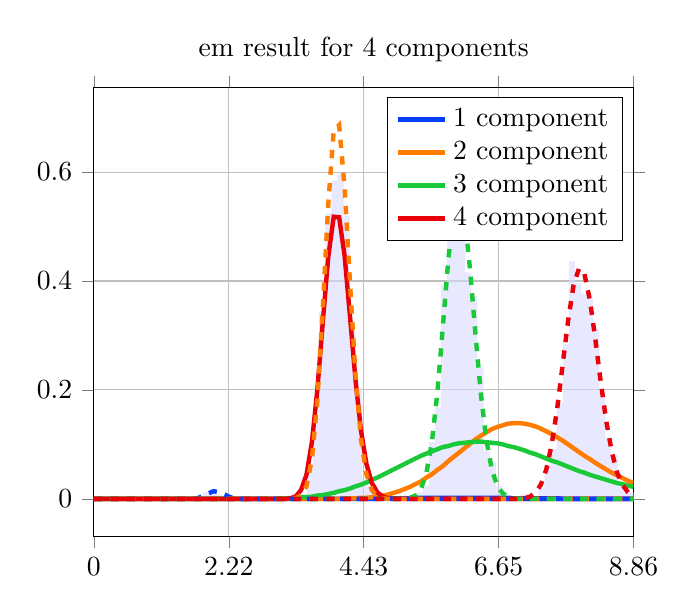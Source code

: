 \begin{tikzpicture}
\begin{axis}[title={em result for 4 components}, yticklabel style={/pgf/number format/fixed,
            /pgf/number format/precision=3}, grid={major}, yminorgrids={true}, tick align={outside}, xtick={0.0,2.216,4.431,6.647,8.862}, xmin={0.0}, xmax={8.862}, scaled y ticks={false}]
    \addplot[ybar interval, fill={blue!15}, forget plot, opacity={0.6}, draw={none}, bar width={5.0e-6}]
        table[row sep={\\}]
        {
            \\
            1.8  0.012  \\
            1.9  0.008  \\
            2.0  0.008  \\
            2.1  0.004  \\
            2.2  0.004  \\
            2.3  0.0  \\
            2.4  0.0  \\
            2.5  0.0  \\
            2.6  0.0  \\
            2.7  0.0  \\
            2.8  0.0  \\
            2.9  0.0  \\
            3.0  0.0  \\
            3.1  0.0  \\
            3.2  0.004  \\
            3.3  0.004  \\
            3.4  0.008  \\
            3.5  0.064  \\
            3.6  0.148  \\
            3.7  0.344  \\
            3.8  0.524  \\
            3.9  0.584  \\
            4.0  0.596  \\
            4.1  0.52  \\
            4.2  0.308  \\
            4.3  0.204  \\
            4.4  0.036  \\
            4.5  0.024  \\
            4.6  0.008  \\
            4.7  0.0  \\
            4.8  0.0  \\
            4.9  0.0  \\
            5.0  0.0  \\
            5.1  0.0  \\
            5.2  0.0  \\
            5.3  0.012  \\
            5.4  0.024  \\
            5.5  0.104  \\
            5.6  0.168  \\
            5.7  0.392  \\
            5.8  0.5  \\
            5.9  0.596  \\
            6.0  0.592  \\
            6.1  0.416  \\
            6.2  0.372  \\
            6.3  0.24  \\
            6.4  0.088  \\
            6.5  0.068  \\
            6.6  0.024  \\
            6.7  0.004  \\
            6.8  0.0  \\
            6.9  0.0  \\
            7.0  0.008  \\
            7.1  0.008  \\
            7.2  0.0  \\
            7.3  0.02  \\
            7.4  0.06  \\
            7.5  0.092  \\
            7.6  0.176  \\
            7.7  0.284  \\
            7.8  0.436  \\
            7.9  0.396  \\
            8.0  0.376  \\
            8.1  0.368  \\
            8.2  0.312  \\
            8.3  0.196  \\
            8.4  0.112  \\
            8.5  0.08  \\
            8.6  0.028  \\
            8.7  0.024  \\
            8.8  0.012  \\
            8.9  0.0  \\
        }
        ;
    \addplot[style={{ultra thick}}, color={rgb,1:red,0.008;green,0.243;blue,1.0}]
        table[row sep={\\}]
        {
            \\
            0.0  0.0  \\
            0.09  6.483e-77  \\
            0.179  1.878e-61  \\
            0.269  1.508e-52  \\
            0.358  2.5e-46  \\
            0.448  1.402e-41  \\
            0.537  9.219e-38  \\
            0.627  1.382e-34  \\
            0.716  7.024e-32  \\
            0.806  1.562e-29  \\
            0.895  1.809e-27  \\
            0.985  1.236e-25  \\
            1.074  5.466e-24  \\
            1.164  1.676e-22  \\
            1.253  3.766e-21  \\
            1.343  6.466e-20  \\
            1.432  8.79e-19  \\
            1.522  9.729e-18  \\
            1.611  8.977e-17  \\
            1.701  7.043e-16  \\
            1.79  4.777e-15  \\
            1.88  2.841e-14  \\
            1.969  1.5e-13  \\
            2.059  7.104e-13  \\
            2.148  3.047e-12  \\
            2.238  1.193e-11  \\
            2.327  4.293e-11  \\
            2.417  1.43e-10  \\
            2.506  4.43e-10  \\
            2.596  1.284e-9  \\
            2.685  3.495e-9  \\
            2.775  8.974e-9  \\
            2.864  2.182e-8  \\
            2.954  5.041e-8  \\
            3.044  1.11e-7  \\
            3.133  2.334e-7  \\
            3.223  4.704e-7  \\
            3.312  9.103e-7  \\
            3.402  1.695e-6  \\
            3.491  3.045e-6  \\
            3.581  5.283e-6  \\
            3.67  8.869e-6  \\
            3.76  1.443e-5  \\
            3.849  2.28e-5  \\
            3.939  3.501e-5  \\
            4.028  5.231e-5  \\
            4.118  7.617e-5  \\
            4.207  0.0  \\
            4.297  0.0  \\
            4.386  0.0  \\
            4.476  0.0  \\
            4.565  0.0  \\
            4.655  0.0  \\
            4.744  0.001  \\
            4.834  0.001  \\
            4.923  0.001  \\
            5.013  0.001  \\
            5.102  0.001  \\
            5.192  0.001  \\
            5.281  0.001  \\
            5.371  0.002  \\
            5.46  0.002  \\
            5.55  0.002  \\
            5.639  0.002  \\
            5.729  0.002  \\
            5.819  0.002  \\
            5.908  0.002  \\
            5.998  0.002  \\
            6.087  0.002  \\
            6.177  0.002  \\
            6.266  0.002  \\
            6.356  0.002  \\
            6.445  0.002  \\
            6.535  0.002  \\
            6.624  0.002  \\
            6.714  0.002  \\
            6.803  0.002  \\
            6.893  0.001  \\
            6.982  0.001  \\
            7.072  0.001  \\
            7.161  0.001  \\
            7.251  0.001  \\
            7.34  0.001  \\
            7.43  0.001  \\
            7.519  0.001  \\
            7.609  0.001  \\
            7.698  0.0  \\
            7.788  0.0  \\
            7.877  0.0  \\
            7.967  0.0  \\
            8.056  0.0  \\
            8.146  0.0  \\
            8.235  0.0  \\
            8.325  0.0  \\
            8.414  9.06e-5  \\
            8.504  7.253e-5  \\
            8.593  5.773e-5  \\
            8.683  4.569e-5  \\
            8.773  3.596e-5  \\
            8.862  2.814e-5  \\
        }
        ;
    \addlegendentry {1 component}
    \addplot[style={{ultra thick}}, color={rgb,1:red,1.0;green,0.486;blue,0.0}]
        table[row sep={\\}]
        {
            \\
            0.0  0.0  \\
            0.09  5.366e-72  \\
            0.179  9.316e-58  \\
            0.269  1.538e-49  \\
            0.358  8.688e-44  \\
            0.448  2.188e-39  \\
            0.537  7.702e-36  \\
            0.627  6.974e-33  \\
            0.716  2.337e-30  \\
            0.806  3.667e-28  \\
            0.895  3.161e-26  \\
            0.985  1.679e-24  \\
            1.074  5.978e-23  \\
            1.164  1.521e-21  \\
            1.253  2.907e-20  \\
            1.343  4.343e-19  \\
            1.432  5.234e-18  \\
            1.522  5.223e-17  \\
            1.611  4.41e-16  \\
            1.701  3.209e-15  \\
            1.79  2.042e-14  \\
            1.88  1.152e-13  \\
            1.969  5.826e-13  \\
            2.059  2.666e-12  \\
            2.148  1.114e-11  \\
            2.238  4.28e-11  \\
            2.327  1.522e-10  \\
            2.417  5.042e-10  \\
            2.506  1.563e-9  \\
            2.596  4.556e-9  \\
            2.685  1.254e-8  \\
            2.775  3.272e-8  \\
            2.864  8.118e-8  \\
            2.954  1.921e-7  \\
            3.044  4.351e-7  \\
            3.133  9.451e-7  \\
            3.223  1.973e-6  \\
            3.312  3.97e-6  \\
            3.402  7.712e-6  \\
            3.491  1.449e-5  \\
            3.581  2.636e-5  \\
            3.67  4.655e-5  \\
            3.76  7.988e-5  \\
            3.849  0.0  \\
            3.939  0.0  \\
            4.028  0.0  \\
            4.118  0.001  \\
            4.207  0.001  \\
            4.297  0.001  \\
            4.386  0.002  \\
            4.476  0.002  \\
            4.565  0.003  \\
            4.655  0.005  \\
            4.744  0.006  \\
            4.834  0.008  \\
            4.923  0.011  \\
            5.013  0.014  \\
            5.102  0.018  \\
            5.192  0.022  \\
            5.281  0.027  \\
            5.371  0.032  \\
            5.46  0.039  \\
            5.55  0.045  \\
            5.639  0.053  \\
            5.729  0.06  \\
            5.819  0.069  \\
            5.908  0.077  \\
            5.998  0.085  \\
            6.087  0.093  \\
            6.177  0.101  \\
            6.266  0.109  \\
            6.356  0.116  \\
            6.445  0.122  \\
            6.535  0.128  \\
            6.624  0.132  \\
            6.714  0.135  \\
            6.803  0.138  \\
            6.893  0.139  \\
            6.982  0.139  \\
            7.072  0.138  \\
            7.161  0.136  \\
            7.251  0.133  \\
            7.34  0.129  \\
            7.43  0.124  \\
            7.519  0.119  \\
            7.609  0.113  \\
            7.698  0.107  \\
            7.788  0.1  \\
            7.877  0.093  \\
            7.967  0.086  \\
            8.056  0.079  \\
            8.146  0.073  \\
            8.235  0.066  \\
            8.325  0.06  \\
            8.414  0.054  \\
            8.504  0.048  \\
            8.593  0.043  \\
            8.683  0.038  \\
            8.773  0.033  \\
            8.862  0.029  \\
        }
        ;
    \addlegendentry {2 component}
    \addplot[style={{ultra thick}}, color={rgb,1:red,0.102;green,0.788;blue,0.22}]
        table[row sep={\\}]
        {
            \\
            0.0  0.0  \\
            0.09  2.487e-35  \\
            0.179  2.41e-28  \\
            0.269  2.559e-24  \\
            0.358  1.667e-21  \\
            0.448  2.355e-19  \\
            0.537  1.264e-17  \\
            0.627  3.481e-16  \\
            0.716  5.882e-15  \\
            0.806  6.842e-14  \\
            0.895  5.931e-13  \\
            0.985  4.051e-12  \\
            1.074  2.273e-11  \\
            1.164  1.082e-10  \\
            1.253  4.47e-10  \\
            1.343  1.637e-9  \\
            1.432  5.393e-9  \\
            1.522  1.62e-8  \\
            1.611  4.48e-8  \\
            1.701  1.152e-7  \\
            1.79  2.773e-7  \\
            1.88  6.29e-7  \\
            1.969  1.352e-6  \\
            2.059  2.768e-6  \\
            2.148  5.418e-6  \\
            2.238  1.018e-5  \\
            2.327  1.841e-5  \\
            2.417  3.214e-5  \\
            2.506  5.432e-5  \\
            2.596  8.908e-5  \\
            2.685  0.0  \\
            2.775  0.0  \\
            2.864  0.0  \\
            2.954  0.0  \\
            3.044  0.001  \\
            3.133  0.001  \\
            3.223  0.001  \\
            3.312  0.002  \\
            3.402  0.003  \\
            3.491  0.003  \\
            3.581  0.004  \\
            3.67  0.006  \\
            3.76  0.007  \\
            3.849  0.009  \\
            3.939  0.011  \\
            4.028  0.014  \\
            4.118  0.016  \\
            4.207  0.019  \\
            4.297  0.023  \\
            4.386  0.026  \\
            4.476  0.03  \\
            4.565  0.035  \\
            4.655  0.039  \\
            4.744  0.044  \\
            4.834  0.049  \\
            4.923  0.054  \\
            5.013  0.059  \\
            5.102  0.064  \\
            5.192  0.069  \\
            5.281  0.074  \\
            5.371  0.079  \\
            5.46  0.083  \\
            5.55  0.087  \\
            5.639  0.091  \\
            5.729  0.095  \\
            5.819  0.097  \\
            5.908  0.1  \\
            5.998  0.102  \\
            6.087  0.103  \\
            6.177  0.104  \\
            6.266  0.105  \\
            6.356  0.105  \\
            6.445  0.104  \\
            6.535  0.103  \\
            6.624  0.102  \\
            6.714  0.1  \\
            6.803  0.097  \\
            6.893  0.095  \\
            6.982  0.092  \\
            7.072  0.089  \\
            7.161  0.085  \\
            7.251  0.082  \\
            7.34  0.078  \\
            7.43  0.074  \\
            7.519  0.07  \\
            7.609  0.067  \\
            7.698  0.063  \\
            7.788  0.059  \\
            7.877  0.055  \\
            7.967  0.051  \\
            8.056  0.048  \\
            8.146  0.044  \\
            8.235  0.041  \\
            8.325  0.038  \\
            8.414  0.035  \\
            8.504  0.032  \\
            8.593  0.029  \\
            8.683  0.027  \\
            8.773  0.024  \\
            8.862  0.022  \\
        }
        ;
    \addlegendentry {3 component}
    \addplot[style={{ultra thick}}, color={rgb,1:red,0.91;green,0.0;blue,0.043}]
        table[row sep={\\}]
        {
            \\
            0.0  0.0  \\
            0.09  0.0  \\
            0.179  8.759e-279  \\
            0.269  3.105e-229  \\
            0.358  6.359e-195  \\
            0.448  5.819e-169  \\
            0.537  2.786e-148  \\
            0.627  3.023e-131  \\
            0.716  7.051e-117  \\
            0.806  1.509e-104  \\
            0.895  7.975e-94  \\
            0.985  2.112e-84  \\
            1.074  4.719e-76  \\
            1.164  1.323e-68  \\
            1.253  6.328e-62  \\
            1.343  6.596e-56  \\
            1.432  1.824e-50  \\
            1.522  1.572e-45  \\
            1.611  4.824e-41  \\
            1.701  5.894e-37  \\
            1.79  3.152e-33  \\
            1.88  7.995e-30  \\
            1.969  1.031e-26  \\
            2.059  7.185e-24  \\
            2.148  2.848e-21  \\
            2.238  6.73e-19  \\
            2.327  9.868e-17  \\
            2.417  9.309e-15  \\
            2.506  5.835e-13  \\
            2.596  2.5e-11  \\
            2.685  7.517e-10  \\
            2.775  1.623e-8  \\
            2.864  2.569e-7  \\
            2.954  3.04e-6  \\
            3.044  2.736e-5  \\
            3.133  0.0  \\
            3.223  0.001  \\
            3.312  0.004  \\
            3.402  0.016  \\
            3.491  0.044  \\
            3.581  0.104  \\
            3.67  0.2  \\
            3.76  0.325  \\
            3.849  0.444  \\
            3.939  0.518  \\
            4.028  0.517  \\
            4.118  0.446  \\
            4.207  0.334  \\
            4.297  0.218  \\
            4.386  0.126  \\
            4.476  0.064  \\
            4.565  0.029  \\
            4.655  0.012  \\
            4.744  0.004  \\
            4.834  0.001  \\
            4.923  0.0  \\
            5.013  0.0  \\
            5.102  2.515e-5  \\
            5.192  5.529e-6  \\
            5.281  1.112e-6  \\
            5.371  2.054e-7  \\
            5.46  3.493e-8  \\
            5.55  5.481e-9  \\
            5.639  7.961e-10  \\
            5.729  1.073e-10  \\
            5.819  1.344e-11  \\
            5.908  1.569e-12  \\
            5.998  1.71e-13  \\
            6.087  1.745e-14  \\
            6.177  1.669e-15  \\
            6.266  1.5e-16  \\
            6.356  1.268e-17  \\
            6.445  1.011e-18  \\
            6.535  7.607e-20  \\
            6.624  5.413e-21  \\
            6.714  3.648e-22  \\
            6.803  2.332e-23  \\
            6.893  1.415e-24  \\
            6.982  8.171e-26  \\
            7.072  4.491e-27  \\
            7.161  2.354e-28  \\
            7.251  1.177e-29  \\
            7.34  5.629e-31  \\
            7.43  2.574e-32  \\
            7.519  1.127e-33  \\
            7.609  4.733e-35  \\
            7.698  1.907e-36  \\
            7.788  7.379e-38  \\
            7.877  2.745e-39  \\
            7.967  9.828e-41  \\
            8.056  3.389e-42  \\
            8.146  1.126e-43  \\
            8.235  3.61e-45  \\
            8.325  1.117e-46  \\
            8.414  3.341e-48  \\
            8.504  9.661e-50  \\
            8.593  2.702e-51  \\
            8.683  7.319e-53  \\
            8.773  1.92e-54  \\
            8.862  4.885e-56  \\
        }
        ;
    \addlegendentry {4 component}
    \addplot[style={{ultra thick, dashed}}, color={rgb,1:red,0.008;green,0.243;blue,1.0}]
        table[row sep={\\}]
        {
            \\
            0.0  0.0  \\
            0.09  4.251e-188  \\
            0.179  4.424e-132  \\
            0.269  6.315e-101  \\
            0.358  5.965e-80  \\
            0.448  1.49e-64  \\
            0.537  1.103e-52  \\
            0.627  3.002e-43  \\
            0.716  1.349e-35  \\
            0.806  2.642e-29  \\
            0.895  4.365e-24  \\
            0.985  9.762e-20  \\
            1.074  4.187e-16  \\
            1.164  4.487e-13  \\
            1.253  1.476e-10  \\
            1.343  1.754e-8  \\
            1.432  8.595e-7  \\
            1.522  1.932e-5  \\
            1.611  0.0  \\
            1.701  0.001  \\
            1.79  0.005  \\
            1.88  0.01  \\
            1.969  0.014  \\
            2.059  0.012  \\
            2.148  0.008  \\
            2.238  0.003  \\
            2.327  0.001  \\
            2.417  0.0  \\
            2.506  4.442e-5  \\
            2.596  6.205e-6  \\
            2.685  6.84e-7  \\
            2.775  6.043e-8  \\
            2.864  4.34e-9  \\
            2.954  2.567e-10  \\
            3.044  1.264e-11  \\
            3.133  5.241e-13  \\
            3.223  1.847e-14  \\
            3.312  5.582e-16  \\
            3.402  1.459e-17  \\
            3.491  3.321e-19  \\
            3.581  6.634e-21  \\
            3.67  1.17e-22  \\
            3.76  1.833e-24  \\
            3.849  2.566e-26  \\
            3.939  3.225e-28  \\
            4.028  3.657e-30  \\
            4.118  3.758e-32  \\
            4.207  3.516e-34  \\
            4.297  3.006e-36  \\
            4.386  2.357e-38  \\
            4.476  1.701e-40  \\
            4.565  1.134e-42  \\
            4.655  7.002e-45  \\
            4.744  4.017e-47  \\
            4.834  2.146e-49  \\
            4.923  1.071e-51  \\
            5.013  5.007e-54  \\
            5.102  2.196e-56  \\
            5.192  9.06e-59  \\
            5.281  3.523e-61  \\
            5.371  1.294e-63  \\
            5.46  4.495e-66  \\
            5.55  1.481e-68  \\
            5.639  4.631e-71  \\
            5.729  1.378e-73  \\
            5.819  3.903e-76  \\
            5.908  1.055e-78  \\
            5.998  2.725e-81  \\
            6.087  6.732e-84  \\
            6.177  1.593e-86  \\
            6.266  3.616e-89  \\
            6.356  7.879e-92  \\
            6.445  1.651e-94  \\
            6.535  3.327e-97  \\
            6.624  6.462e-100  \\
            6.714  1.21e-102  \\
            6.803  2.187e-105  \\
            6.893  3.82e-108  \\
            6.982  6.451e-111  \\
            7.072  1.054e-113  \\
            7.161  1.669e-116  \\
            7.251  2.562e-119  \\
            7.34  3.814e-122  \\
            7.43  5.512e-125  \\
            7.519  7.74e-128  \\
            7.609  1.057e-130  \\
            7.698  1.403e-133  \\
            7.788  1.814e-136  \\
            7.877  2.285e-139  \\
            7.967  2.804e-142  \\
            8.056  3.356e-145  \\
            8.146  3.919e-148  \\
            8.235  4.468e-151  \\
            8.325  4.975e-154  \\
            8.414  5.415e-157  \\
            8.504  5.761e-160  \\
            8.593  5.996e-163  \\
            8.683  6.108e-166  \\
            8.773  6.091e-169  \\
            8.862  5.95e-172  \\
        }
        ;
    \addplot[style={{ultra thick, dashed}}, color={rgb,1:red,1.0;green,0.486;blue,0.0}]
        table[row sep={\\}]
        {
            \\
            0.0  0.0  \\
            0.09  0.0  \\
            0.179  0.0  \\
            0.269  7.166e-307  \\
            0.358  6.58e-261  \\
            0.448  3.96e-226  \\
            0.537  2.011e-198  \\
            0.627  1.341e-175  \\
            0.716  2.392e-156  \\
            0.806  7.962e-140  \\
            0.895  1.865e-125  \\
            0.985  7.92e-113  \\
            1.074  1.227e-101  \\
            1.164  1.178e-91  \\
            1.253  1.06e-82  \\
            1.343  1.239e-74  \\
            1.432  2.448e-67  \\
            1.522  1.015e-60  \\
            1.611  1.056e-54  \\
            1.701  3.198e-49  \\
            1.79  3.203e-44  \\
            1.88  1.182e-39  \\
            1.969  1.762e-35  \\
            2.059  1.151e-31  \\
            2.148  3.535e-28  \\
            2.238  5.428e-25  \\
            2.327  4.399e-22  \\
            2.417  1.975e-19  \\
            2.506  5.126e-17  \\
            2.596  7.997e-15  \\
            2.685  7.761e-13  \\
            2.775  4.833e-11  \\
            2.864  1.987e-9  \\
            2.954  5.531e-8  \\
            3.044  1.067e-6  \\
            3.133  1.458e-5  \\
            3.223  0.0  \\
            3.312  0.001  \\
            3.402  0.006  \\
            3.491  0.023  \\
            3.581  0.073  \\
            3.67  0.18  \\
            3.76  0.35  \\
            3.849  0.541  \\
            3.939  0.676  \\
            4.028  0.686  \\
            4.118  0.572  \\
            4.207  0.395  \\
            4.297  0.227  \\
            4.386  0.11  \\
            4.476  0.045  \\
            4.565  0.016  \\
            4.655  0.005  \\
            4.744  0.001  \\
            4.834  0.0  \\
            4.923  5.409e-5  \\
            5.013  9.285e-6  \\
            5.102  1.404e-6  \\
            5.192  1.876e-7  \\
            5.281  2.228e-8  \\
            5.371  2.359e-9  \\
            5.46  2.235e-10  \\
            5.55  1.903e-11  \\
            5.639  1.46e-12  \\
            5.729  1.013e-13  \\
            5.819  6.379e-15  \\
            5.908  3.654e-16  \\
            5.998  1.91e-17  \\
            6.087  9.132e-19  \\
            6.177  4.006e-20  \\
            6.266  1.616e-21  \\
            6.356  6.009e-23  \\
            6.445  2.064e-24  \\
            6.535  6.566e-26  \\
            6.624  1.938e-27  \\
            6.714  5.317e-29  \\
            6.803  1.359e-30  \\
            6.893  3.242e-32  \\
            6.982  7.231e-34  \\
            7.072  1.51e-35  \\
            7.161  2.959e-37  \\
            7.251  5.447e-39  \\
            7.34  9.435e-41  \\
            7.43  1.54e-42  \\
            7.519  2.373e-44  \\
            7.609  3.454e-46  \\
            7.698  4.759e-48  \\
            7.788  6.211e-50  \\
            7.877  7.691e-52  \\
            7.967  9.045e-54  \\
            8.056  1.011e-55  \\
            8.146  1.077e-57  \\
            8.235  1.092e-59  \\
            8.325  1.057e-61  \\
            8.414  9.767e-64  \\
            8.504  8.627e-66  \\
            8.593  7.291e-68  \\
            8.683  5.9e-70  \\
            8.773  4.576e-72  \\
            8.862  3.405e-74  \\
        }
        ;
    \addplot[style={{ultra thick, dashed}}, color={rgb,1:red,0.102;green,0.788;blue,0.22}]
        table[row sep={\\}]
        {
            \\
            0.0  0.0  \\
            0.09  0.0  \\
            0.179  0.0  \\
            0.269  0.0  \\
            0.358  0.0  \\
            0.448  0.0  \\
            0.537  0.0  \\
            0.627  0.0  \\
            0.716  0.0  \\
            0.806  1.006e-297  \\
            0.895  3.341e-274  \\
            0.985  2.695e-253  \\
            1.074  1.507e-234  \\
            1.164  1.298e-217  \\
            1.253  3.193e-202  \\
            1.343  3.669e-188  \\
            1.432  2.925e-175  \\
            1.522  2.236e-163  \\
            1.611  2.144e-152  \\
            1.701  3.227e-142  \\
            1.79  9.221e-133  \\
            1.88  5.883e-124  \\
            1.969  9.634e-116  \\
            2.059  4.571e-108  \\
            2.148  6.981e-101  \\
            2.238  3.766e-94  \\
            2.327  7.784e-88  \\
            2.417  6.629e-82  \\
            2.506  2.481e-76  \\
            2.596  4.323e-71  \\
            2.685  3.693e-66  \\
            2.775  1.621e-61  \\
            2.864  3.814e-57  \\
            2.954  4.998e-53  \\
            3.044  3.778e-49  \\
            3.133  1.7e-45  \\
            3.223  4.692e-42  \\
            3.312  8.154e-39  \\
            3.402  9.147e-36  \\
            3.491  6.776e-33  \\
            3.581  3.386e-30  \\
            3.67  1.163e-27  \\
            3.76  2.798e-25  \\
            3.849  4.792e-23  \\
            3.939  5.935e-21  \\
            4.028  5.395e-19  \\
            4.118  3.648e-17  \\
            4.207  1.858e-15  \\
            4.297  7.217e-14  \\
            4.386  2.161e-12  \\
            4.476  5.043e-11  \\
            4.565  9.259e-10  \\
            4.655  1.35e-8  \\
            4.744  1.578e-7  \\
            4.834  1.49e-6  \\
            4.923  1.145e-5  \\
            5.013  7.222e-5  \\
            5.102  0.0  \\
            5.192  0.002  \\
            5.281  0.006  \\
            5.371  0.018  \\
            5.46  0.047  \\
            5.55  0.103  \\
            5.639  0.193  \\
            5.729  0.313  \\
            5.819  0.437  \\
            5.908  0.531  \\
            5.998  0.561  \\
            6.087  0.519  \\
            6.177  0.422  \\
            6.266  0.303  \\
            6.356  0.192  \\
            6.445  0.108  \\
            6.535  0.054  \\
            6.624  0.024  \\
            6.714  0.01  \\
            6.803  0.004  \\
            6.893  0.001  \\
            6.982  0.0  \\
            7.072  9.072e-5  \\
            7.161  2.2e-5  \\
            7.251  4.857e-6  \\
            7.34  9.789e-7  \\
            7.43  1.805e-7  \\
            7.519  3.05e-8  \\
            7.609  4.736e-9  \\
            7.698  6.767e-10  \\
            7.788  8.918e-11  \\
            7.877  1.086e-11  \\
            7.967  1.224e-12  \\
            8.056  1.278e-13  \\
            8.146  1.24e-14  \\
            8.235  1.12e-15  \\
            8.325  9.416e-17  \\
            8.414  7.389e-18  \\
            8.504  5.418e-19  \\
            8.593  3.717e-20  \\
            8.683  2.39e-21  \\
            8.773  1.442e-22  \\
            8.862  8.174e-24  \\
        }
        ;
    \addplot[style={{ultra thick, dashed}}, color={rgb,1:red,0.91;green,0.0;blue,0.043}]
        table[row sep={\\}]
        {
            \\
            0.0  0.0  \\
            0.09  0.0  \\
            0.179  0.0  \\
            0.269  0.0  \\
            0.358  0.0  \\
            0.448  0.0  \\
            0.537  0.0  \\
            0.627  0.0  \\
            0.716  0.0  \\
            0.806  0.0  \\
            0.895  0.0  \\
            0.985  0.0  \\
            1.074  0.0  \\
            1.164  0.0  \\
            1.253  0.0  \\
            1.343  0.0  \\
            1.432  8.933e-313  \\
            1.522  1.26e-295  \\
            1.611  1.113e-279  \\
            1.701  8.326e-265  \\
            1.79  6.787e-251  \\
            1.88  7.487e-238  \\
            1.969  1.347e-225  \\
            2.059  4.639e-214  \\
            2.148  3.524e-203  \\
            2.238  6.68e-193  \\
            2.327  3.522e-183  \\
            2.417  5.69e-174  \\
            2.506  3.07e-165  \\
            2.596  5.974e-157  \\
            2.685  4.493e-149  \\
            2.775  1.39e-141  \\
            2.864  1.872e-134  \\
            2.954  1.155e-127  \\
            3.044  3.419e-121  \\
            3.133  5.07e-115  \\
            3.223  3.915e-109  \\
            3.312  1.631e-103  \\
            3.402  3.792e-98  \\
            3.491  5.068e-93  \\
            3.581  4.004e-88  \\
            3.67  1.92e-83  \\
            3.76  5.722e-79  \\
            3.849  1.084e-74  \\
            3.939  1.333e-70  \\
            4.028  1.085e-66  \\
            4.118  5.949e-63  \\
            4.207  2.236e-59  \\
            4.297  5.855e-56  \\
            4.386  1.083e-52  \\
            4.476  1.437e-49  \\
            4.565  1.385e-46  \\
            4.655  9.817e-44  \\
            4.744  5.178e-41  \\
            4.834  2.055e-38  \\
            4.923  6.199e-36  \\
            5.013  1.436e-33  \\
            5.102  2.578e-31  \\
            5.192  3.62e-29  \\
            5.281  4.007e-27  \\
            5.371  3.526e-25  \\
            5.46  2.485e-23  \\
            5.55  1.413e-21  \\
            5.639  6.528e-20  \\
            5.729  2.465e-18  \\
            5.819  7.66e-17  \\
            5.908  1.97e-15  \\
            5.998  4.217e-14  \\
            6.087  7.555e-13  \\
            6.177  1.139e-11  \\
            6.266  1.451e-10  \\
            6.356  1.571e-9  \\
            6.445  1.452e-8  \\
            6.535  1.15e-7  \\
            6.624  7.837e-7  \\
            6.714  4.617e-6  \\
            6.803  2.36e-5  \\
            6.893  0.0  \\
            6.982  0.0  \\
            7.072  0.001  \\
            7.161  0.004  \\
            7.251  0.011  \\
            7.34  0.026  \\
            7.43  0.054  \\
            7.519  0.1  \\
            7.609  0.166  \\
            7.698  0.246  \\
            7.788  0.327  \\
            7.877  0.392  \\
            7.967  0.423  \\
            8.056  0.413  \\
            8.146  0.365  \\
            8.235  0.293  \\
            8.325  0.214  \\
            8.414  0.143  \\
            8.504  0.087  \\
            8.593  0.048  \\
            8.683  0.025  \\
            8.773  0.012  \\
            8.862  0.005  \\
        }
        ;
\end{axis}
\end{tikzpicture}
